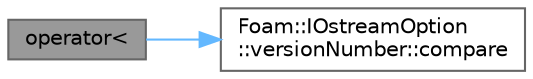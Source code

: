 digraph "operator&lt;"
{
 // LATEX_PDF_SIZE
  bgcolor="transparent";
  edge [fontname=Helvetica,fontsize=10,labelfontname=Helvetica,labelfontsize=10];
  node [fontname=Helvetica,fontsize=10,shape=box,height=0.2,width=0.4];
  rankdir="LR";
  Node1 [id="Node000001",label="operator\<",height=0.2,width=0.4,color="gray40", fillcolor="grey60", style="filled", fontcolor="black",tooltip=" "];
  Node1 -> Node2 [id="edge1_Node000001_Node000002",color="steelblue1",style="solid",tooltip=" "];
  Node2 [id="Node000002",label="Foam::IOstreamOption\l::versionNumber::compare",height=0.2,width=0.4,color="grey40", fillcolor="white", style="filled",URL="$classFoam_1_1IOstreamOption_1_1versionNumber.html#adb6b6e3cb331c432250fbb12592c5c76",tooltip=" "];
}
